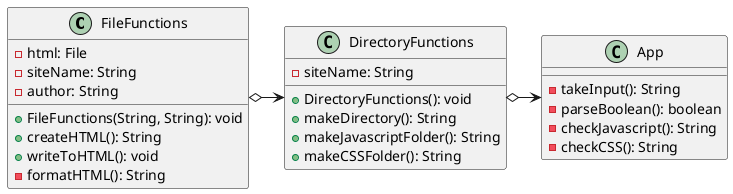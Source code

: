 @startuml
'https://plantuml.com/class-diagram

FileFunctions o-> DirectoryFunctions
DirectoryFunctions o-> App

class DirectoryFunctions {
    - siteName: String

    + DirectoryFunctions(): void
    + makeDirectory(): String
    + makeJavascriptFolder(): String
    + makeCSSFolder(): String
}

class FileFunctions{
    - html: File
    - siteName: String
    - author: String

    + FileFunctions(String, String): void
    + createHTML(): String
    + writeToHTML(): void
    - formatHTML(): String
}

class App{
    - takeInput(): String
    - parseBoolean(): boolean
    - checkJavascript(): String
    - checkCSS(): String
}

@enduml